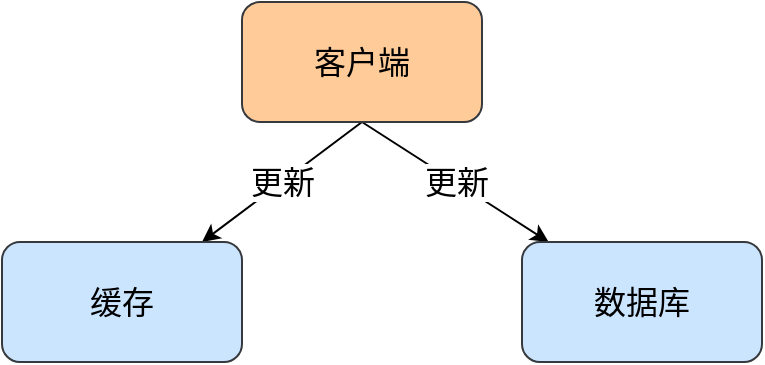 <mxfile version="15.0.4" type="github">
  <diagram id="nnRKH7eHPKdh5A8vZnEy" name="第 1 页">
    <mxGraphModel dx="1102" dy="582" grid="1" gridSize="10" guides="1" tooltips="1" connect="1" arrows="1" fold="1" page="1" pageScale="1" pageWidth="827" pageHeight="1169" math="0" shadow="0">
      <root>
        <mxCell id="0" />
        <mxCell id="1" parent="0" />
        <mxCell id="9LLnaAkUbdrVN9nkYzUv-4" value="更新" style="rounded=0;orthogonalLoop=1;jettySize=auto;html=1;exitX=0.5;exitY=1;exitDx=0;exitDy=0;fontSize=16;" edge="1" parent="1" source="9LLnaAkUbdrVN9nkYzUv-1" target="9LLnaAkUbdrVN9nkYzUv-2">
          <mxGeometry relative="1" as="geometry" />
        </mxCell>
        <mxCell id="9LLnaAkUbdrVN9nkYzUv-5" value="更新" style="rounded=0;orthogonalLoop=1;jettySize=auto;html=1;exitX=0.5;exitY=1;exitDx=0;exitDy=0;fontSize=16;" edge="1" parent="1" source="9LLnaAkUbdrVN9nkYzUv-1" target="9LLnaAkUbdrVN9nkYzUv-3">
          <mxGeometry relative="1" as="geometry" />
        </mxCell>
        <mxCell id="9LLnaAkUbdrVN9nkYzUv-1" value="客户端" style="rounded=1;whiteSpace=wrap;html=1;fontSize=16;fillColor=#ffcc99;strokeColor=#36393d;" vertex="1" parent="1">
          <mxGeometry x="340" y="190" width="120" height="60" as="geometry" />
        </mxCell>
        <mxCell id="9LLnaAkUbdrVN9nkYzUv-2" value="缓存" style="rounded=1;whiteSpace=wrap;html=1;fontSize=16;fillColor=#cce5ff;strokeColor=#36393d;" vertex="1" parent="1">
          <mxGeometry x="220" y="310" width="120" height="60" as="geometry" />
        </mxCell>
        <mxCell id="9LLnaAkUbdrVN9nkYzUv-3" value="数据库" style="rounded=1;whiteSpace=wrap;html=1;fontSize=16;fillColor=#cce5ff;strokeColor=#36393d;" vertex="1" parent="1">
          <mxGeometry x="480" y="310" width="120" height="60" as="geometry" />
        </mxCell>
      </root>
    </mxGraphModel>
  </diagram>
</mxfile>
